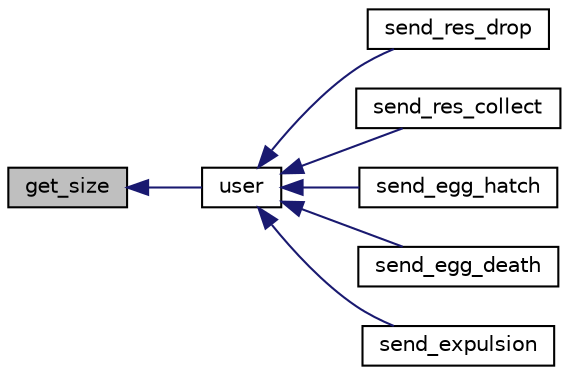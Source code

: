digraph "get_size"
{
  edge [fontname="Helvetica",fontsize="10",labelfontname="Helvetica",labelfontsize="10"];
  node [fontname="Helvetica",fontsize="10",shape=record];
  rankdir="LR";
  Node152 [label="get_size",height=0.2,width=0.4,color="black", fillcolor="grey75", style="filled", fontcolor="black"];
  Node152 -> Node153 [dir="back",color="midnightblue",fontsize="10",style="solid",fontname="Helvetica"];
  Node153 [label="user",height=0.2,width=0.4,color="black", fillcolor="white", style="filled",URL="$server_8h.html#ad327eb7104560eb158c432ff391b5591"];
  Node153 -> Node154 [dir="back",color="midnightblue",fontsize="10",style="solid",fontname="Helvetica"];
  Node154 [label="send_res_drop",height=0.2,width=0.4,color="black", fillcolor="white", style="filled",URL="$cmd__fcts_8h.html#ae0d4f64c616f6a68e648350b632e1ab6"];
  Node153 -> Node155 [dir="back",color="midnightblue",fontsize="10",style="solid",fontname="Helvetica"];
  Node155 [label="send_res_collect",height=0.2,width=0.4,color="black", fillcolor="white", style="filled",URL="$cmd__fcts_8h.html#a367c7fb840a45d9f90cafd8fa3785f15"];
  Node153 -> Node156 [dir="back",color="midnightblue",fontsize="10",style="solid",fontname="Helvetica"];
  Node156 [label="send_egg_hatch",height=0.2,width=0.4,color="black", fillcolor="white", style="filled",URL="$cmd__fcts_8h.html#a8cb98edb1e27260238810bffec84a43e"];
  Node153 -> Node157 [dir="back",color="midnightblue",fontsize="10",style="solid",fontname="Helvetica"];
  Node157 [label="send_egg_death",height=0.2,width=0.4,color="black", fillcolor="white", style="filled",URL="$cmd__fcts_8h.html#a1d8253c7ee78f7acf111962489051c28"];
  Node153 -> Node158 [dir="back",color="midnightblue",fontsize="10",style="solid",fontname="Helvetica"];
  Node158 [label="send_expulsion",height=0.2,width=0.4,color="black", fillcolor="white", style="filled",URL="$cmd__fcts_8h.html#a3835dbf2a480c07b38561e569da92de9"];
}
